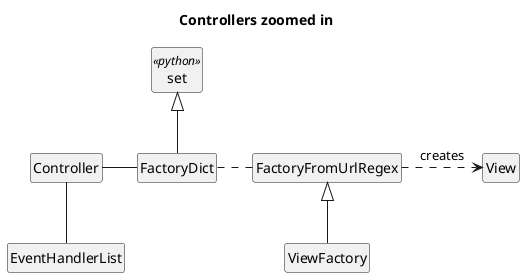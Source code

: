 @startuml

title Controllers zoomed in

hide members
hide circle

class set <<python>>

Controller -- EventHandlerList
set <|-down- FactoryDict
Controller -right- FactoryDict
FactoryDict .right. FactoryFromUrlRegex

FactoryFromUrlRegex .right.> View : creates
ViewFactory -up-|> FactoryFromUrlRegex


@enduml